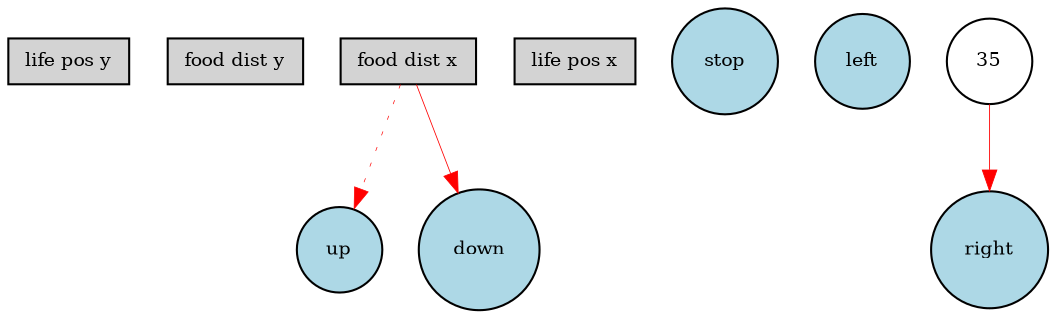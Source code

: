 digraph {
	node [fontsize=9 height=0.3 shape=circle width=0.3]
	"life pos y" [fillcolor=lightgray shape=box style=filled]
	"food dist y" [fillcolor=lightgray shape=box style=filled]
	"food dist x" [fillcolor=lightgray shape=box style=filled]
	"life pos x" [fillcolor=lightgray shape=box style=filled]
	stop [fillcolor=lightblue style=filled]
	up [fillcolor=lightblue style=filled]
	down [fillcolor=lightblue style=filled]
	left [fillcolor=lightblue style=filled]
	right [fillcolor=lightblue style=filled]
	35 [fillcolor=white style=filled]
	"food dist x" -> up [color=red penwidth=0.330159440442682 style=dotted]
	35 -> right [color=red penwidth=0.4138499317315609 style=solid]
	"food dist x" -> down [color=red penwidth=0.38797875694848627 style=solid]
}
